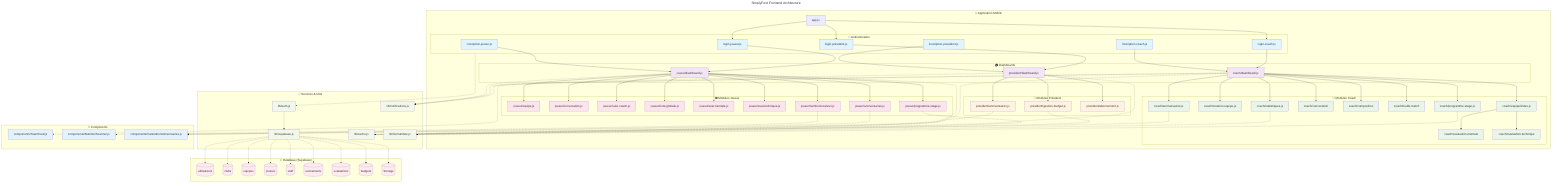 ---
title: SimplyFoot Frontend Architecture
---
flowchart TD
    subgraph APP ["📱 Application Mobile"]
        MAIN[app.js]

        subgraph AUTH ["🔐 Authentication"]
            LOGIN_PRES[login-president.js]
            LOGIN_COACH[login-coach.js]
            LOGIN_JOUEUR[login-joueur.js]
            SIGNUP_PRES[inscription-president.js]
            SIGNUP_COACH[inscription-coach.js]
            SIGNUP_JOUEUR[inscription-joueur.js]
        end

        subgraph DASH ["🏠 Dashboards"]
            DASH_PRES[president/dashboard.js]
            DASH_COACH[coach/dashboard.js]
            DASH_JOUEUR[joueur/dashboard.js]
        end

        subgraph PRES ["👑 Modules Président"]
            PRES_BUDGET[president/gestion-budget.js]
            PRES_ANNIV[president/anniversaires.js]
            PRES_ABON[president/abonnement.js]
        end

        subgraph COACH ["🎽 Modules Coach"]
            COACH_EQUIPE[coach/equipe/index.js]
            COACH_CREATION[coach/creation-equipe.js]
            COACH_STATS[coach/statistiques.js]
            COACH_CONV[coach/convocation]
            COACH_COMPO[coach/composition]
            COACH_FEUILLE[coach/feuille-match]
            COACH_EVAL_MENTAL[coach/evaluation-mentale]
            COACH_EVAL_TECH[coach/evaluation-technique]
            COACH_PROG[coach/programme-stage.js]
            COACH_ANNIV[coach/anniversaires.js]
        end

        subgraph JOUEUR ["⚽ Modules Joueur"]
            JOUEUR_EQUIPE[joueur/equipe.js]
            JOUEUR_CONV[joueur/convocation.js]
            JOUEUR_SUIVI[joueur/suivi-coach.js]
            JOUEUR_NOTE[joueur/note-globale.js]
            JOUEUR_EVAL_MENTAL[joueur/eval-mentale.js]
            JOUEUR_EVAL_TECH[joueur/eval-technique.js]
            JOUEUR_PROG[joueur/programme-stage.js]
            JOUEUR_ANNIV[joueur/anniversaires.js]
            JOUEUR_NUTRITION[joueur/nutrition/scanner.js]
        end
    end

    subgraph SERVICES ["🔧 Services & Utils"]
        SUPABASE[lib/supabase.js]
        AUTH_LIB[lib/auth.js]
        CACHE[lib/cache.js]
        NOTIFICATIONS[lib/notifications.js]
        FORMAT_DATE[lib/formatDate.js]
    end

    subgraph COMPONENTS ["🧩 Components"]
        TEAM_CARD[components/TeamCard.js]
        NUTRITION_SCANNER[components/NutritionScanner.js]
        CALENDRIER[components/CalendrierAnniversaires.js]
    end

    subgraph DATABASE ["💾 Database (Supabase)"]
        DB_USERS[(utilisateurs)]
        DB_CLUBS[(clubs)]
        DB_EQUIPES[(equipes)]
        DB_JOUEURS[(joueurs)]
        DB_STAFF[(staff)]
        DB_EVENTS[(evenements)]
        DB_EVAL[(evaluations)]
        DB_BUDGET[(budgets)]
        STORAGE[(Storage)]
    end

    %% Relations principales
    MAIN --> LOGIN_PRES
    MAIN --> LOGIN_COACH
    MAIN --> LOGIN_JOUEUR

    %% Flux d'authentification
    LOGIN_PRES --> DASH_PRES
    LOGIN_COACH --> DASH_COACH
    LOGIN_JOUEUR --> DASH_JOUEUR

    SIGNUP_PRES --> DASH_PRES
    SIGNUP_COACH --> DASH_COACH
    SIGNUP_JOUEUR --> DASH_JOUEUR

    %% Dashboards vers modules
    DASH_PRES --> PRES_BUDGET
    DASH_PRES --> PRES_ANNIV
    DASH_PRES --> PRES_ABON

    DASH_COACH --> COACH_EQUIPE
    DASH_COACH --> COACH_CREATION
    DASH_COACH --> COACH_STATS
    DASH_COACH --> COACH_CONV
    DASH_COACH --> COACH_COMPO
    DASH_COACH --> COACH_FEUILLE
    DASH_COACH --> COACH_PROG
    DASH_COACH --> COACH_ANNIV

    DASH_JOUEUR --> JOUEUR_EQUIPE
    DASH_JOUEUR --> JOUEUR_CONV
    DASH_JOUEUR --> JOUEUR_SUIVI
    DASH_JOUEUR --> JOUEUR_NOTE
    DASH_JOUEUR --> JOUEUR_EVAL_MENTAL
    DASH_JOUEUR --> JOUEUR_EVAL_TECH
    DASH_JOUEUR --> JOUEUR_PROG
    DASH_JOUEUR --> JOUEUR_ANNIV
    DASH_JOUEUR --> JOUEUR_NUTRITION

    %% Relations entre modules
    COACH_EQUIPE --> COACH_EVAL_MENTAL
    COACH_EQUIPE --> COACH_EVAL_TECH

    %% Utilisation des services
    AUTH -.-> AUTH_LIB
    DASH_PRES -.-> CACHE
    DASH_COACH -.-> CACHE
    DASH_JOUEUR -.-> CACHE

    COACH_STATS -.-> CACHE
    PRES_BUDGET -.-> FORMAT_DATE
    COACH_PROG -.-> FORMAT_DATE
    JOUEUR_PROG -.-> FORMAT_DATE

    %% Utilisation des composants
    DASH_COACH -.-> TEAM_CARD
    JOUEUR_NUTRITION -.-> NUTRITION_SCANNER
    PRES_ANNIV -.-> CALENDRIER
    COACH_ANNIV -.-> CALENDRIER
    JOUEUR_ANNIV -.-> CALENDRIER

    %% Connexions base de données
    AUTH_LIB -.-> SUPABASE
    SUPABASE -.-> DB_USERS
    SUPABASE -.-> DB_CLUBS
    SUPABASE -.-> DB_EQUIPES
    SUPABASE -.-> DB_JOUEURS
    SUPABASE -.-> DB_STAFF
    SUPABASE -.-> DB_EVENTS
    SUPABASE -.-> DB_EVAL
    SUPABASE -.-> DB_BUDGET
    SUPABASE -.-> STORAGE

    %% Notifications
    DASH_PRES -.-> NOTIFICATIONS
    DASH_COACH -.-> NOTIFICATIONS
    DASH_JOUEUR -.-> NOTIFICATIONS

    %% Styles pour grouper visuellement
    classDef authStyle fill:#e1f5fe
    classDef dashStyle fill:#f3e5f5
    classDef presStyle fill:#fff3e0
    classDef coachStyle fill:#e8f5e8
    classDef joueurStyle fill:#fce4ec
    classDef serviceStyle fill:#f1f8e9
    classDef componentStyle fill:#e3f2fd
    classDef dbStyle fill:#ffebee

    class LOGIN_PRES,LOGIN_COACH,LOGIN_JOUEUR,SIGNUP_PRES,SIGNUP_COACH,SIGNUP_JOUEUR authStyle
    class DASH_PRES,DASH_COACH,DASH_JOUEUR dashStyle
    class PRES_BUDGET,PRES_ANNIV,PRES_ABON presStyle
    class COACH_EQUIPE,COACH_CREATION,COACH_STATS,COACH_CONV,COACH_COMPO,COACH_FEUILLE,COACH_PROG,COACH_ANNIV,COACH_EVAL_MENTAL,COACH_EVAL_TECH coachStyle
    class JOUEUR_EQUIPE,JOUEUR_CONV,JOUEUR_SUIVI,JOUEUR_NOTE,JOUEUR_EVAL_MENTAL,JOUEUR_EVAL_TECH,JOUEUR_PROG,JOUEUR_ANNIV,JOUEUR_NUTRITION joueurStyle
    class SUPABASE,AUTH_LIB,CACHE,NOTIFICATIONS,FORMAT_DATE serviceStyle
    class TEAM_CARD,NUTRITION_SCANNER,CALENDRIER componentStyle
    class DB_USERS,DB_CLUBS,DB_EQUIPES,DB_JOUEURS,DB_STAFF,DB_EVENTS,DB_EVAL,DB_BUDGET,STORAGE dbStyle